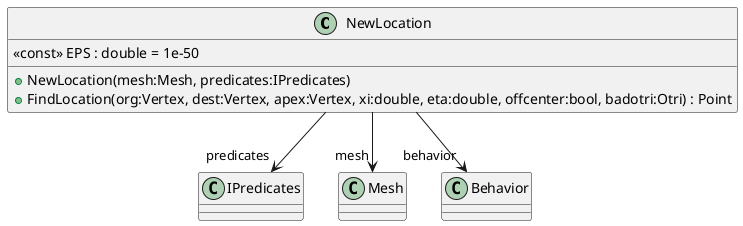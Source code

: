 @startuml
class NewLocation {
    <<const>> EPS : double = 1e-50
    + NewLocation(mesh:Mesh, predicates:IPredicates)
    + FindLocation(org:Vertex, dest:Vertex, apex:Vertex, xi:double, eta:double, offcenter:bool, badotri:Otri) : Point
}
NewLocation --> "predicates" IPredicates
NewLocation --> "mesh" Mesh
NewLocation --> "behavior" Behavior
@enduml
